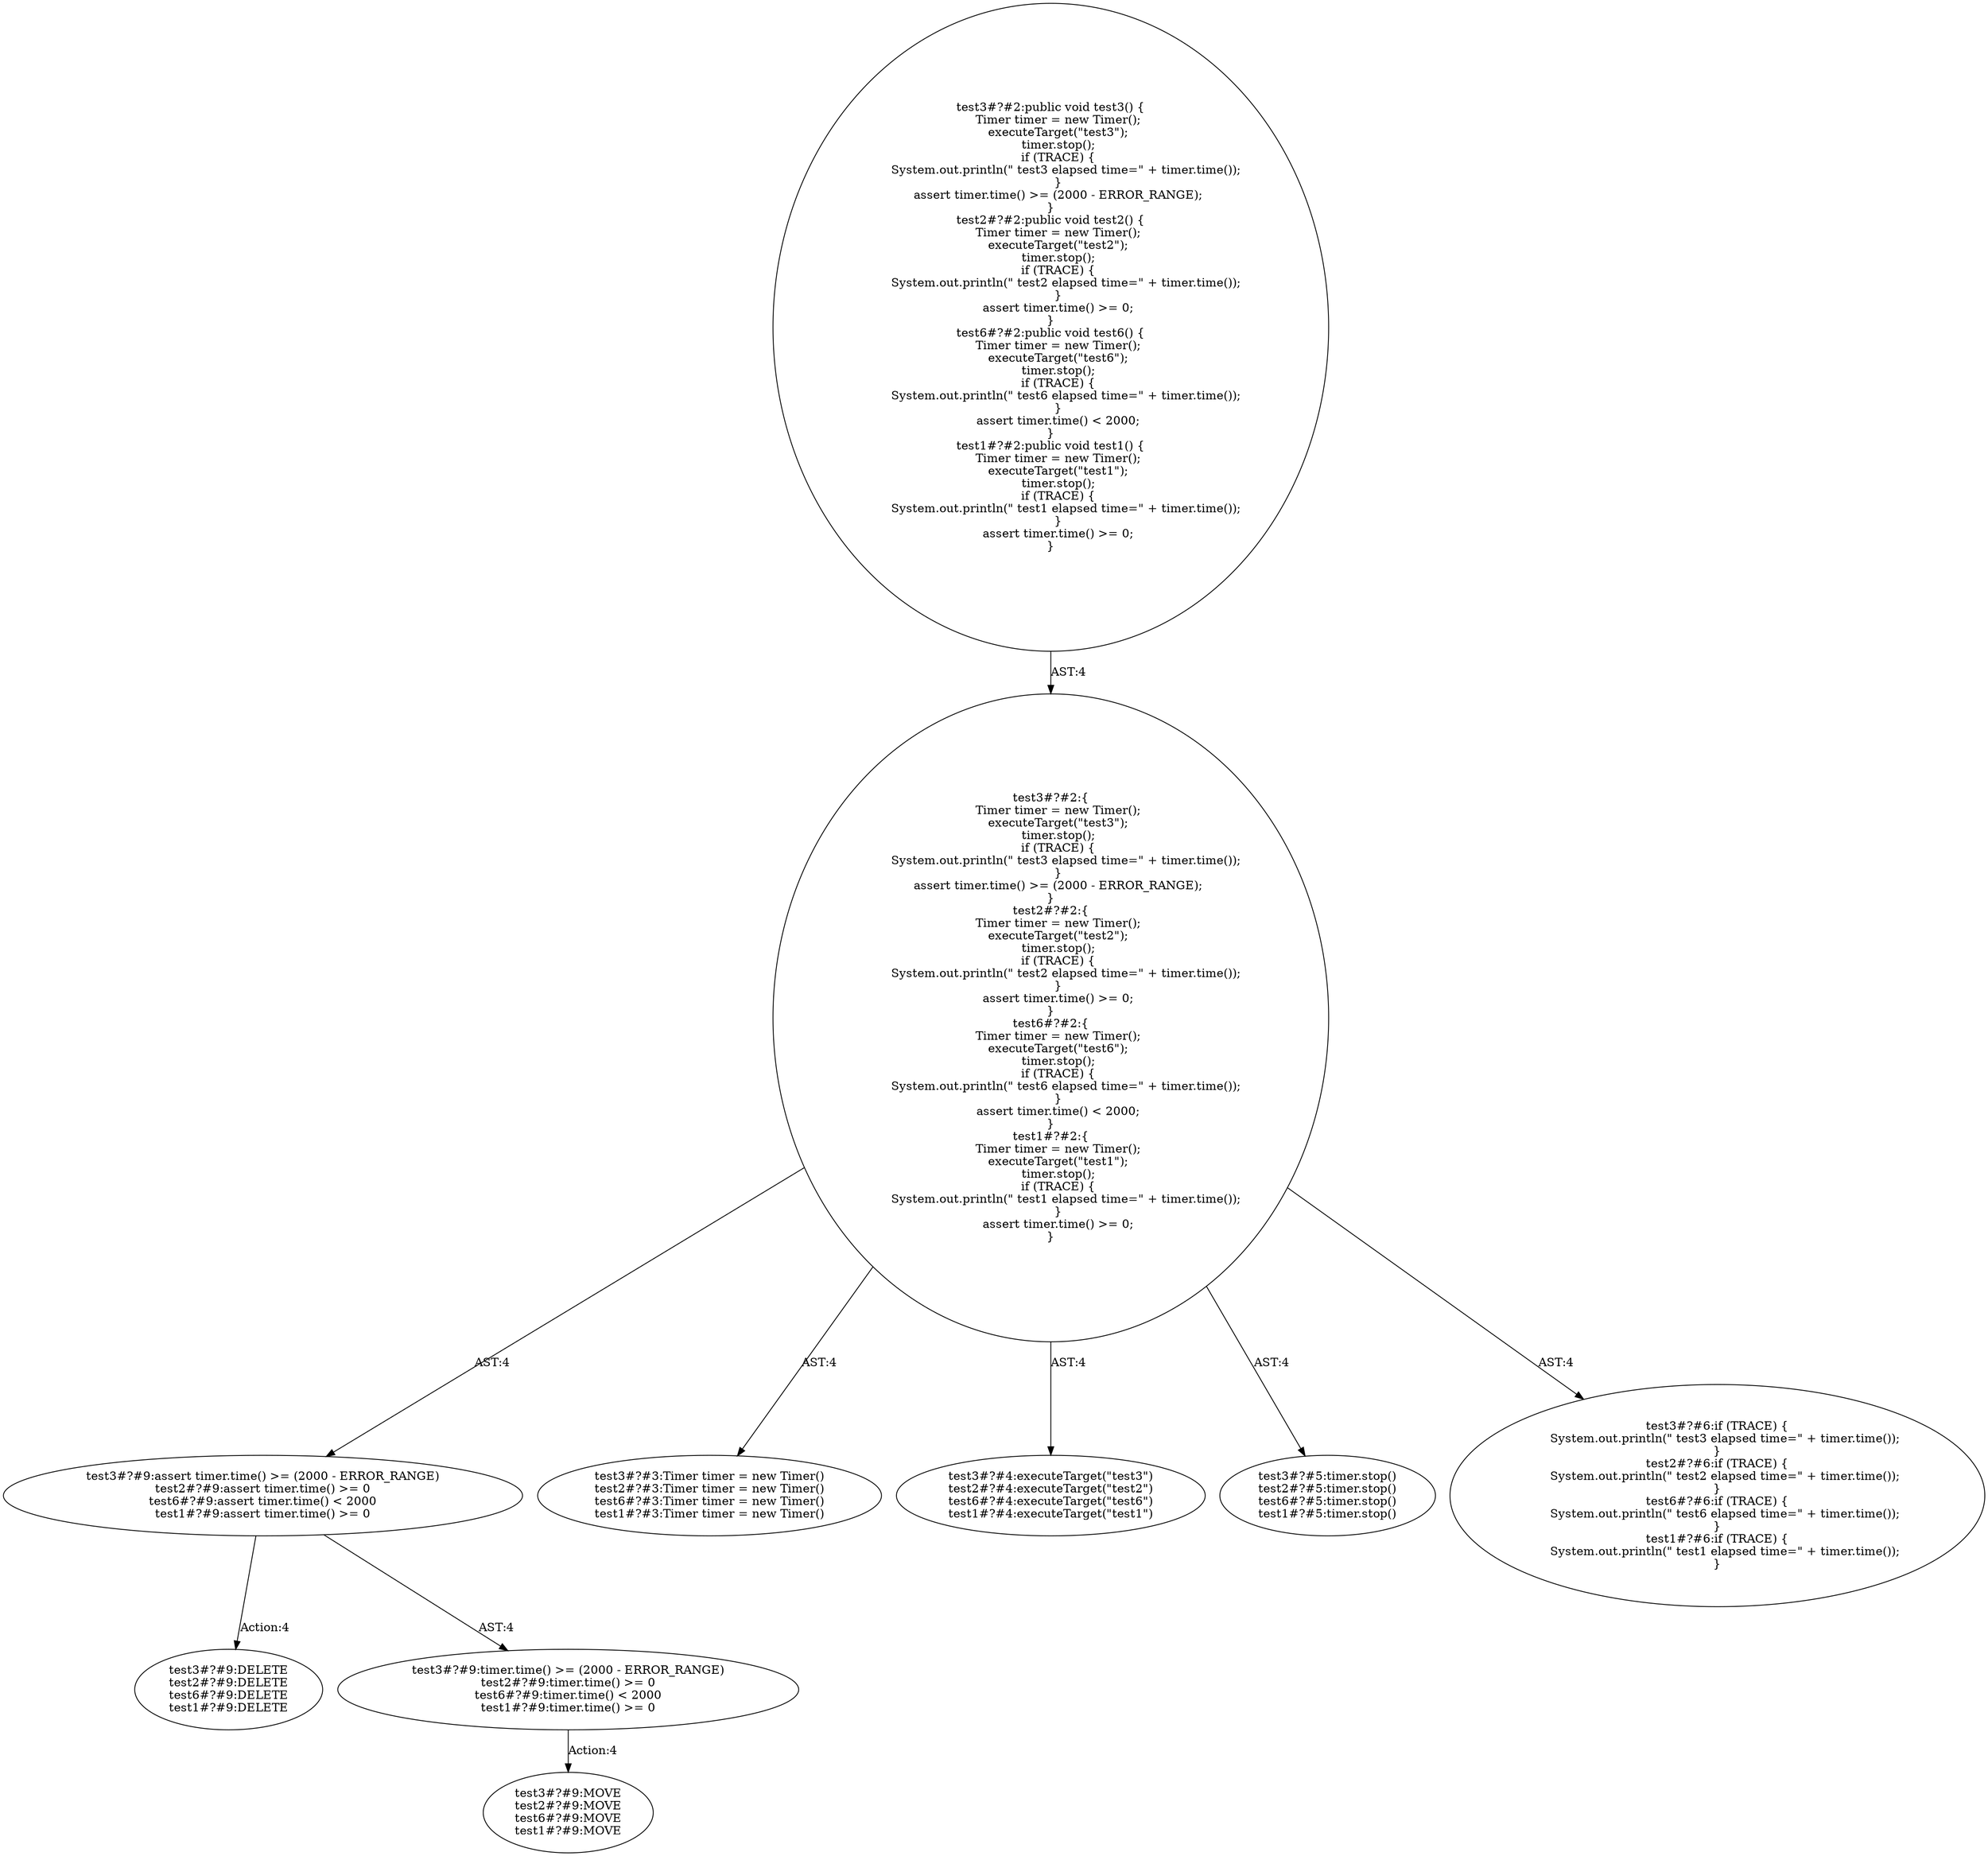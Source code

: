 digraph "Pattern" {
0 [label="test3#?#9:DELETE
test2#?#9:DELETE
test6#?#9:DELETE
test1#?#9:DELETE" shape=ellipse]
1 [label="test3#?#9:assert timer.time() >= (2000 - ERROR_RANGE)
test2#?#9:assert timer.time() >= 0
test6#?#9:assert timer.time() < 2000
test1#?#9:assert timer.time() >= 0" shape=ellipse]
2 [label="test3#?#2:\{
    Timer timer = new Timer();
    executeTarget(\"test3\");
    timer.stop();
    if (TRACE) \{
        System.out.println(\" test3 elapsed time=\" + timer.time());
    \}
    assert timer.time() >= (2000 - ERROR_RANGE);
\}
test2#?#2:\{
    Timer timer = new Timer();
    executeTarget(\"test2\");
    timer.stop();
    if (TRACE) \{
        System.out.println(\" test2 elapsed time=\" + timer.time());
    \}
    assert timer.time() >= 0;
\}
test6#?#2:\{
    Timer timer = new Timer();
    executeTarget(\"test6\");
    timer.stop();
    if (TRACE) \{
        System.out.println(\" test6 elapsed time=\" + timer.time());
    \}
    assert timer.time() < 2000;
\}
test1#?#2:\{
    Timer timer = new Timer();
    executeTarget(\"test1\");
    timer.stop();
    if (TRACE) \{
        System.out.println(\" test1 elapsed time=\" + timer.time());
    \}
    assert timer.time() >= 0;
\}" shape=ellipse]
3 [label="test3#?#2:public void test3() \{
    Timer timer = new Timer();
    executeTarget(\"test3\");
    timer.stop();
    if (TRACE) \{
        System.out.println(\" test3 elapsed time=\" + timer.time());
    \}
    assert timer.time() >= (2000 - ERROR_RANGE);
\}
test2#?#2:public void test2() \{
    Timer timer = new Timer();
    executeTarget(\"test2\");
    timer.stop();
    if (TRACE) \{
        System.out.println(\" test2 elapsed time=\" + timer.time());
    \}
    assert timer.time() >= 0;
\}
test6#?#2:public void test6() \{
    Timer timer = new Timer();
    executeTarget(\"test6\");
    timer.stop();
    if (TRACE) \{
        System.out.println(\" test6 elapsed time=\" + timer.time());
    \}
    assert timer.time() < 2000;
\}
test1#?#2:public void test1() \{
    Timer timer = new Timer();
    executeTarget(\"test1\");
    timer.stop();
    if (TRACE) \{
        System.out.println(\" test1 elapsed time=\" + timer.time());
    \}
    assert timer.time() >= 0;
\}" shape=ellipse]
4 [label="test3#?#3:Timer timer = new Timer()
test2#?#3:Timer timer = new Timer()
test6#?#3:Timer timer = new Timer()
test1#?#3:Timer timer = new Timer()" shape=ellipse]
5 [label="test3#?#4:executeTarget(\"test3\")
test2#?#4:executeTarget(\"test2\")
test6#?#4:executeTarget(\"test6\")
test1#?#4:executeTarget(\"test1\")" shape=ellipse]
6 [label="test3#?#5:timer.stop()
test2#?#5:timer.stop()
test6#?#5:timer.stop()
test1#?#5:timer.stop()" shape=ellipse]
7 [label="test3#?#6:if (TRACE) \{
    System.out.println(\" test3 elapsed time=\" + timer.time());
\}
test2#?#6:if (TRACE) \{
    System.out.println(\" test2 elapsed time=\" + timer.time());
\}
test6#?#6:if (TRACE) \{
    System.out.println(\" test6 elapsed time=\" + timer.time());
\}
test1#?#6:if (TRACE) \{
    System.out.println(\" test1 elapsed time=\" + timer.time());
\}" shape=ellipse]
8 [label="test3#?#9:timer.time() >= (2000 - ERROR_RANGE)
test2#?#9:timer.time() >= 0
test6#?#9:timer.time() < 2000
test1#?#9:timer.time() >= 0" shape=ellipse]
9 [label="test3#?#9:MOVE
test2#?#9:MOVE
test6#?#9:MOVE
test1#?#9:MOVE" shape=ellipse]
1 -> 0 [label="Action:4"];
1 -> 8 [label="AST:4"];
2 -> 1 [label="AST:4"];
2 -> 4 [label="AST:4"];
2 -> 5 [label="AST:4"];
2 -> 6 [label="AST:4"];
2 -> 7 [label="AST:4"];
3 -> 2 [label="AST:4"];
8 -> 9 [label="Action:4"];
}